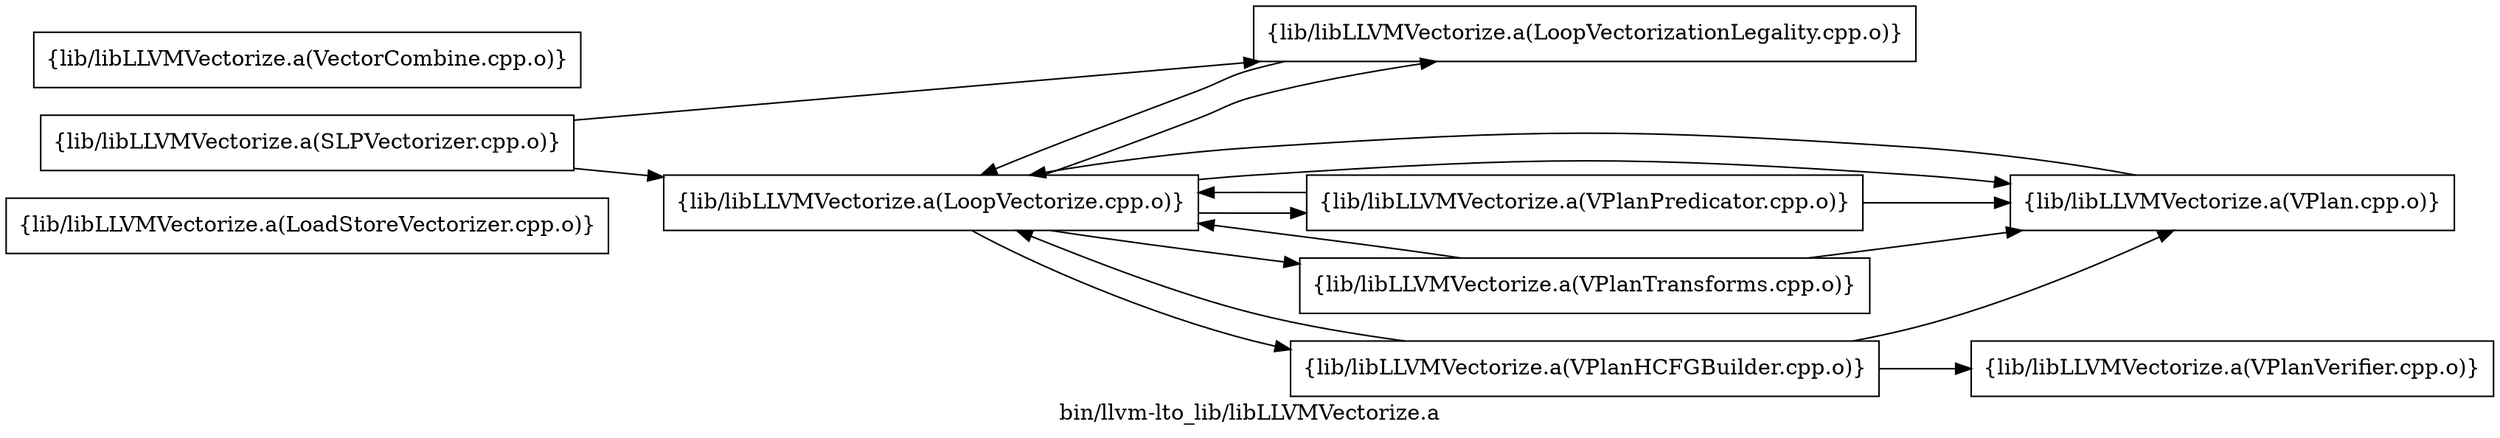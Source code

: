 digraph "bin/llvm-lto_lib/libLLVMVectorize.a" {
	label="bin/llvm-lto_lib/libLLVMVectorize.a";
	rankdir=LR;

	Node0x557d850ad348 [shape=record,shape=box,group=0,label="{lib/libLLVMVectorize.a(LoadStoreVectorizer.cpp.o)}"];
	Node0x557d850af558 [shape=record,shape=box,group=0,label="{lib/libLLVMVectorize.a(LoopVectorize.cpp.o)}"];
	Node0x557d850af558 -> Node0x557d850aece8;
	Node0x557d850af558 -> Node0x557d850aae18;
	Node0x557d850af558 -> Node0x557d850aa828;
	Node0x557d850af558 -> Node0x557d850ac808;
	Node0x557d850af558 -> Node0x557d850a5878;
	Node0x557d850ae3d8 [shape=record,shape=box,group=0,label="{lib/libLLVMVectorize.a(SLPVectorizer.cpp.o)}"];
	Node0x557d850ae3d8 -> Node0x557d850af558;
	Node0x557d850ae3d8 -> Node0x557d850aece8;
	Node0x557d850ab598 [shape=record,shape=box,group=0,label="{lib/libLLVMVectorize.a(VectorCombine.cpp.o)}"];
	Node0x557d850aece8 [shape=record,shape=box,group=0,label="{lib/libLLVMVectorize.a(LoopVectorizationLegality.cpp.o)}"];
	Node0x557d850aece8 -> Node0x557d850af558;
	Node0x557d850aae18 [shape=record,shape=box,group=0,label="{lib/libLLVMVectorize.a(VPlan.cpp.o)}"];
	Node0x557d850aae18 -> Node0x557d850af558;
	Node0x557d850aa828 [shape=record,shape=box,group=0,label="{lib/libLLVMVectorize.a(VPlanHCFGBuilder.cpp.o)}"];
	Node0x557d850aa828 -> Node0x557d850af558;
	Node0x557d850aa828 -> Node0x557d850aae18;
	Node0x557d850aa828 -> Node0x557d850a6a48;
	Node0x557d850ac808 [shape=record,shape=box,group=0,label="{lib/libLLVMVectorize.a(VPlanPredicator.cpp.o)}"];
	Node0x557d850ac808 -> Node0x557d850af558;
	Node0x557d850ac808 -> Node0x557d850aae18;
	Node0x557d850a5878 [shape=record,shape=box,group=0,label="{lib/libLLVMVectorize.a(VPlanTransforms.cpp.o)}"];
	Node0x557d850a5878 -> Node0x557d850af558;
	Node0x557d850a5878 -> Node0x557d850aae18;
	Node0x557d850a6a48 [shape=record,shape=box,group=0,label="{lib/libLLVMVectorize.a(VPlanVerifier.cpp.o)}"];
}
